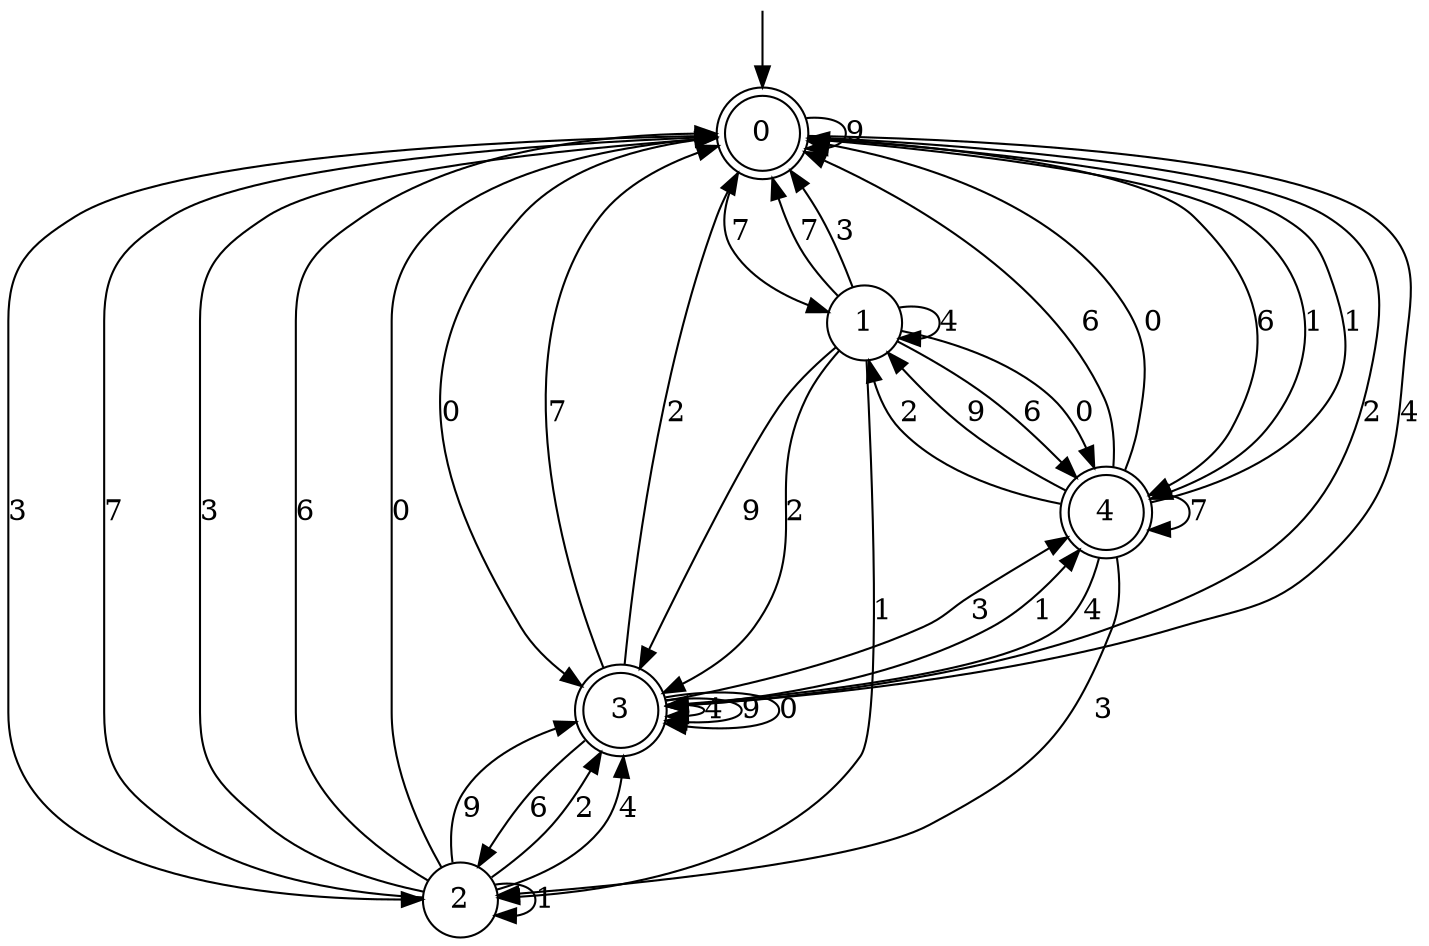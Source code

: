 digraph g {

	s0 [shape="doublecircle" label="0"];
	s1 [shape="circle" label="1"];
	s2 [shape="circle" label="2"];
	s3 [shape="doublecircle" label="3"];
	s4 [shape="doublecircle" label="4"];
	s0 -> s1 [label="7"];
	s0 -> s2 [label="3"];
	s0 -> s3 [label="2"];
	s0 -> s4 [label="6"];
	s0 -> s3 [label="4"];
	s0 -> s0 [label="9"];
	s0 -> s3 [label="0"];
	s0 -> s4 [label="1"];
	s1 -> s0 [label="7"];
	s1 -> s0 [label="3"];
	s1 -> s3 [label="2"];
	s1 -> s4 [label="6"];
	s1 -> s1 [label="4"];
	s1 -> s3 [label="9"];
	s1 -> s4 [label="0"];
	s1 -> s2 [label="1"];
	s2 -> s0 [label="7"];
	s2 -> s0 [label="3"];
	s2 -> s3 [label="2"];
	s2 -> s0 [label="6"];
	s2 -> s3 [label="4"];
	s2 -> s3 [label="9"];
	s2 -> s0 [label="0"];
	s2 -> s2 [label="1"];
	s3 -> s0 [label="7"];
	s3 -> s4 [label="3"];
	s3 -> s0 [label="2"];
	s3 -> s2 [label="6"];
	s3 -> s3 [label="4"];
	s3 -> s3 [label="9"];
	s3 -> s3 [label="0"];
	s3 -> s4 [label="1"];
	s4 -> s4 [label="7"];
	s4 -> s2 [label="3"];
	s4 -> s1 [label="2"];
	s4 -> s0 [label="6"];
	s4 -> s3 [label="4"];
	s4 -> s1 [label="9"];
	s4 -> s0 [label="0"];
	s4 -> s0 [label="1"];

__start0 [label="" shape="none" width="0" height="0"];
__start0 -> s0;

}

